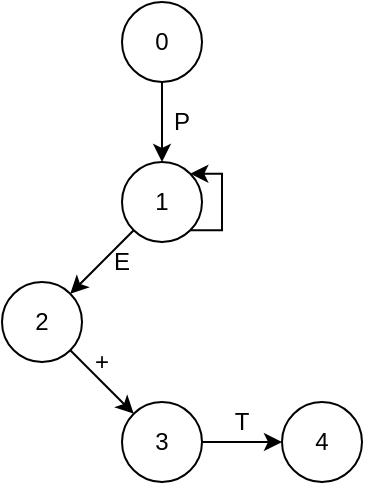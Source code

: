 <mxfile version="20.3.0" type="device"><diagram id="QHuAUtlFNSjNI8LKBlrc" name="Page-1"><mxGraphModel dx="595" dy="306" grid="1" gridSize="10" guides="1" tooltips="1" connect="1" arrows="1" fold="1" page="0" pageScale="1" pageWidth="1169" pageHeight="827" math="0" shadow="0"><root><mxCell id="0"/><mxCell id="1" parent="0"/><mxCell id="APAWpxE09FYIXNyI9tUY-11" style="edgeStyle=orthogonalEdgeStyle;rounded=0;orthogonalLoop=1;jettySize=auto;html=1;entryX=0.5;entryY=0;entryDx=0;entryDy=0;" edge="1" parent="1" source="APAWpxE09FYIXNyI9tUY-1" target="APAWpxE09FYIXNyI9tUY-2"><mxGeometry relative="1" as="geometry"/></mxCell><mxCell id="APAWpxE09FYIXNyI9tUY-1" value="0" style="ellipse;whiteSpace=wrap;html=1;" vertex="1" parent="1"><mxGeometry x="440" y="200" width="40" height="40" as="geometry"/></mxCell><mxCell id="APAWpxE09FYIXNyI9tUY-2" value="1" style="ellipse;whiteSpace=wrap;html=1;" vertex="1" parent="1"><mxGeometry x="440" y="280" width="40" height="40" as="geometry"/></mxCell><mxCell id="APAWpxE09FYIXNyI9tUY-3" value="2" style="ellipse;whiteSpace=wrap;html=1;" vertex="1" parent="1"><mxGeometry x="380" y="340" width="40" height="40" as="geometry"/></mxCell><mxCell id="APAWpxE09FYIXNyI9tUY-9" style="edgeStyle=orthogonalEdgeStyle;rounded=0;orthogonalLoop=1;jettySize=auto;html=1;entryX=0;entryY=0.5;entryDx=0;entryDy=0;" edge="1" parent="1" source="APAWpxE09FYIXNyI9tUY-4" target="APAWpxE09FYIXNyI9tUY-6"><mxGeometry relative="1" as="geometry"/></mxCell><mxCell id="APAWpxE09FYIXNyI9tUY-4" value="3" style="ellipse;whiteSpace=wrap;html=1;" vertex="1" parent="1"><mxGeometry x="440" y="400" width="40" height="40" as="geometry"/></mxCell><mxCell id="APAWpxE09FYIXNyI9tUY-6" value="4" style="ellipse;whiteSpace=wrap;html=1;" vertex="1" parent="1"><mxGeometry x="520" y="400" width="40" height="40" as="geometry"/></mxCell><mxCell id="APAWpxE09FYIXNyI9tUY-7" value="" style="endArrow=classic;html=1;rounded=0;exitX=0;exitY=1;exitDx=0;exitDy=0;entryX=1;entryY=0;entryDx=0;entryDy=0;" edge="1" parent="1" source="APAWpxE09FYIXNyI9tUY-2" target="APAWpxE09FYIXNyI9tUY-3"><mxGeometry width="50" height="50" relative="1" as="geometry"><mxPoint x="510" y="360" as="sourcePoint"/><mxPoint x="560" y="310" as="targetPoint"/></mxGeometry></mxCell><mxCell id="APAWpxE09FYIXNyI9tUY-12" value="P" style="text;html=1;strokeColor=none;fillColor=none;align=center;verticalAlign=middle;whiteSpace=wrap;rounded=0;" vertex="1" parent="1"><mxGeometry x="460" y="250" width="20" height="20" as="geometry"/></mxCell><mxCell id="APAWpxE09FYIXNyI9tUY-13" value="E" style="text;html=1;strokeColor=none;fillColor=none;align=center;verticalAlign=middle;whiteSpace=wrap;rounded=0;" vertex="1" parent="1"><mxGeometry x="430" y="320" width="20" height="20" as="geometry"/></mxCell><mxCell id="APAWpxE09FYIXNyI9tUY-14" value="" style="endArrow=classic;html=1;rounded=0;exitX=1;exitY=1;exitDx=0;exitDy=0;entryX=0;entryY=0;entryDx=0;entryDy=0;" edge="1" parent="1" source="APAWpxE09FYIXNyI9tUY-3" target="APAWpxE09FYIXNyI9tUY-4"><mxGeometry width="50" height="50" relative="1" as="geometry"><mxPoint x="510" y="360" as="sourcePoint"/><mxPoint x="560" y="310" as="targetPoint"/></mxGeometry></mxCell><mxCell id="APAWpxE09FYIXNyI9tUY-15" value="+" style="text;html=1;strokeColor=none;fillColor=none;align=center;verticalAlign=middle;whiteSpace=wrap;rounded=0;" vertex="1" parent="1"><mxGeometry x="420" y="370" width="20" height="20" as="geometry"/></mxCell><mxCell id="APAWpxE09FYIXNyI9tUY-16" value="T" style="text;html=1;strokeColor=none;fillColor=none;align=center;verticalAlign=middle;whiteSpace=wrap;rounded=0;" vertex="1" parent="1"><mxGeometry x="490" y="400" width="20" height="20" as="geometry"/></mxCell><mxCell id="APAWpxE09FYIXNyI9tUY-17" style="edgeStyle=orthogonalEdgeStyle;rounded=0;orthogonalLoop=1;jettySize=auto;html=1;exitX=1;exitY=1;exitDx=0;exitDy=0;entryX=1;entryY=0;entryDx=0;entryDy=0;" edge="1" parent="1" source="APAWpxE09FYIXNyI9tUY-2" target="APAWpxE09FYIXNyI9tUY-2"><mxGeometry relative="1" as="geometry"><Array as="points"><mxPoint x="490" y="314"/><mxPoint x="490" y="286"/></Array></mxGeometry></mxCell></root></mxGraphModel></diagram></mxfile>